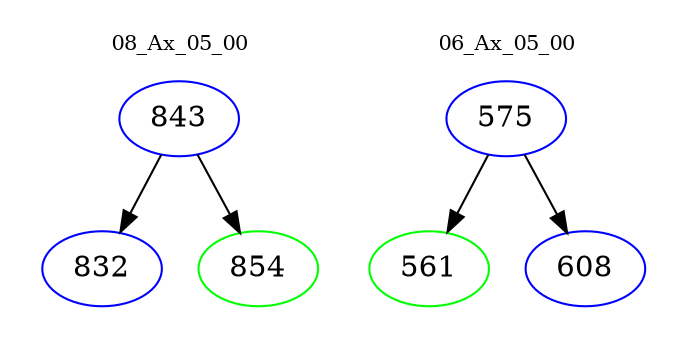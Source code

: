 digraph{
subgraph cluster_0 {
color = white
label = "08_Ax_05_00";
fontsize=10;
T0_843 [label="843", color="blue"]
T0_843 -> T0_832 [color="black"]
T0_832 [label="832", color="blue"]
T0_843 -> T0_854 [color="black"]
T0_854 [label="854", color="green"]
}
subgraph cluster_1 {
color = white
label = "06_Ax_05_00";
fontsize=10;
T1_575 [label="575", color="blue"]
T1_575 -> T1_561 [color="black"]
T1_561 [label="561", color="green"]
T1_575 -> T1_608 [color="black"]
T1_608 [label="608", color="blue"]
}
}

